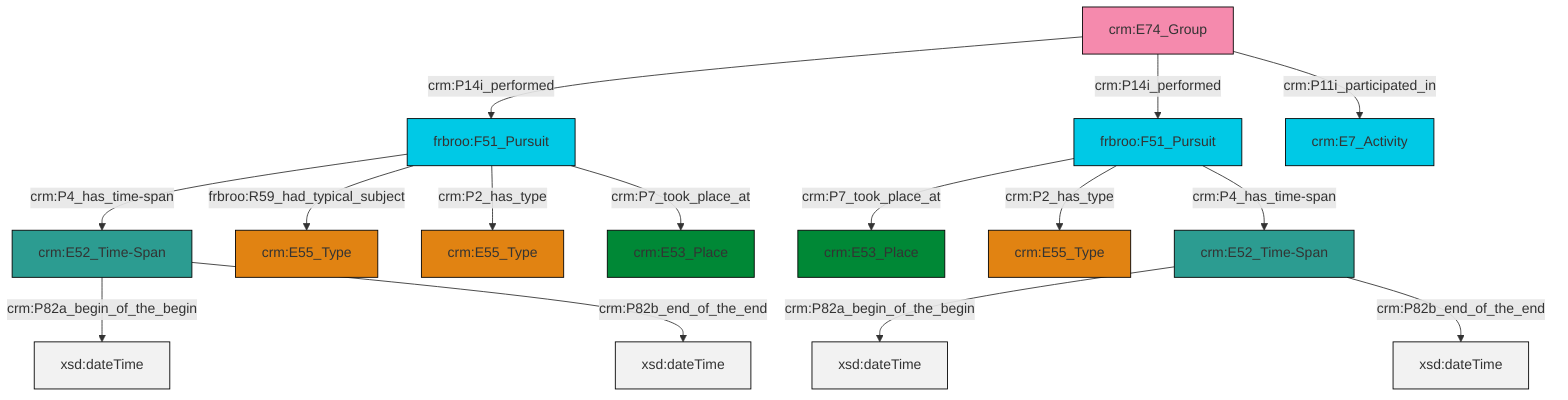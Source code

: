 graph TD
classDef Literal fill:#f2f2f2,stroke:#000000;
classDef CRM_Entity fill:#FFFFFF,stroke:#000000;
classDef Temporal_Entity fill:#00C9E6, stroke:#000000;
classDef Type fill:#E18312, stroke:#000000;
classDef Time-Span fill:#2C9C91, stroke:#000000;
classDef Appellation fill:#FFEB7F, stroke:#000000;
classDef Place fill:#008836, stroke:#000000;
classDef Persistent_Item fill:#B266B2, stroke:#000000;
classDef Conceptual_Object fill:#FFD700, stroke:#000000;
classDef Physical_Thing fill:#D2B48C, stroke:#000000;
classDef Actor fill:#f58aad, stroke:#000000;
classDef PC_Classes fill:#4ce600, stroke:#000000;
classDef Multi fill:#cccccc,stroke:#000000;

2["crm:E52_Time-Span"]:::Time-Span -->|crm:P82a_begin_of_the_begin| 3[xsd:dateTime]:::Literal
10["crm:E52_Time-Span"]:::Time-Span -->|crm:P82a_begin_of_the_begin| 11[xsd:dateTime]:::Literal
14["crm:E74_Group"]:::Actor -->|crm:P14i_performed| 0["frbroo:F51_Pursuit"]:::Temporal_Entity
10["crm:E52_Time-Span"]:::Time-Span -->|crm:P82b_end_of_the_end| 15[xsd:dateTime]:::Literal
0["frbroo:F51_Pursuit"]:::Temporal_Entity -->|crm:P4_has_time-span| 2["crm:E52_Time-Span"]:::Time-Span
21["frbroo:F51_Pursuit"]:::Temporal_Entity -->|crm:P7_took_place_at| 4["crm:E53_Place"]:::Place
21["frbroo:F51_Pursuit"]:::Temporal_Entity -->|crm:P2_has_type| 6["crm:E55_Type"]:::Type
21["frbroo:F51_Pursuit"]:::Temporal_Entity -->|crm:P4_has_time-span| 10["crm:E52_Time-Span"]:::Time-Span
0["frbroo:F51_Pursuit"]:::Temporal_Entity -->|frbroo:R59_had_typical_subject| 17["crm:E55_Type"]:::Type
0["frbroo:F51_Pursuit"]:::Temporal_Entity -->|crm:P2_has_type| 19["crm:E55_Type"]:::Type
14["crm:E74_Group"]:::Actor -->|crm:P14i_performed| 21["frbroo:F51_Pursuit"]:::Temporal_Entity
14["crm:E74_Group"]:::Actor -->|crm:P11i_participated_in| 12["crm:E7_Activity"]:::Temporal_Entity
2["crm:E52_Time-Span"]:::Time-Span -->|crm:P82b_end_of_the_end| 26[xsd:dateTime]:::Literal
0["frbroo:F51_Pursuit"]:::Temporal_Entity -->|crm:P7_took_place_at| 8["crm:E53_Place"]:::Place